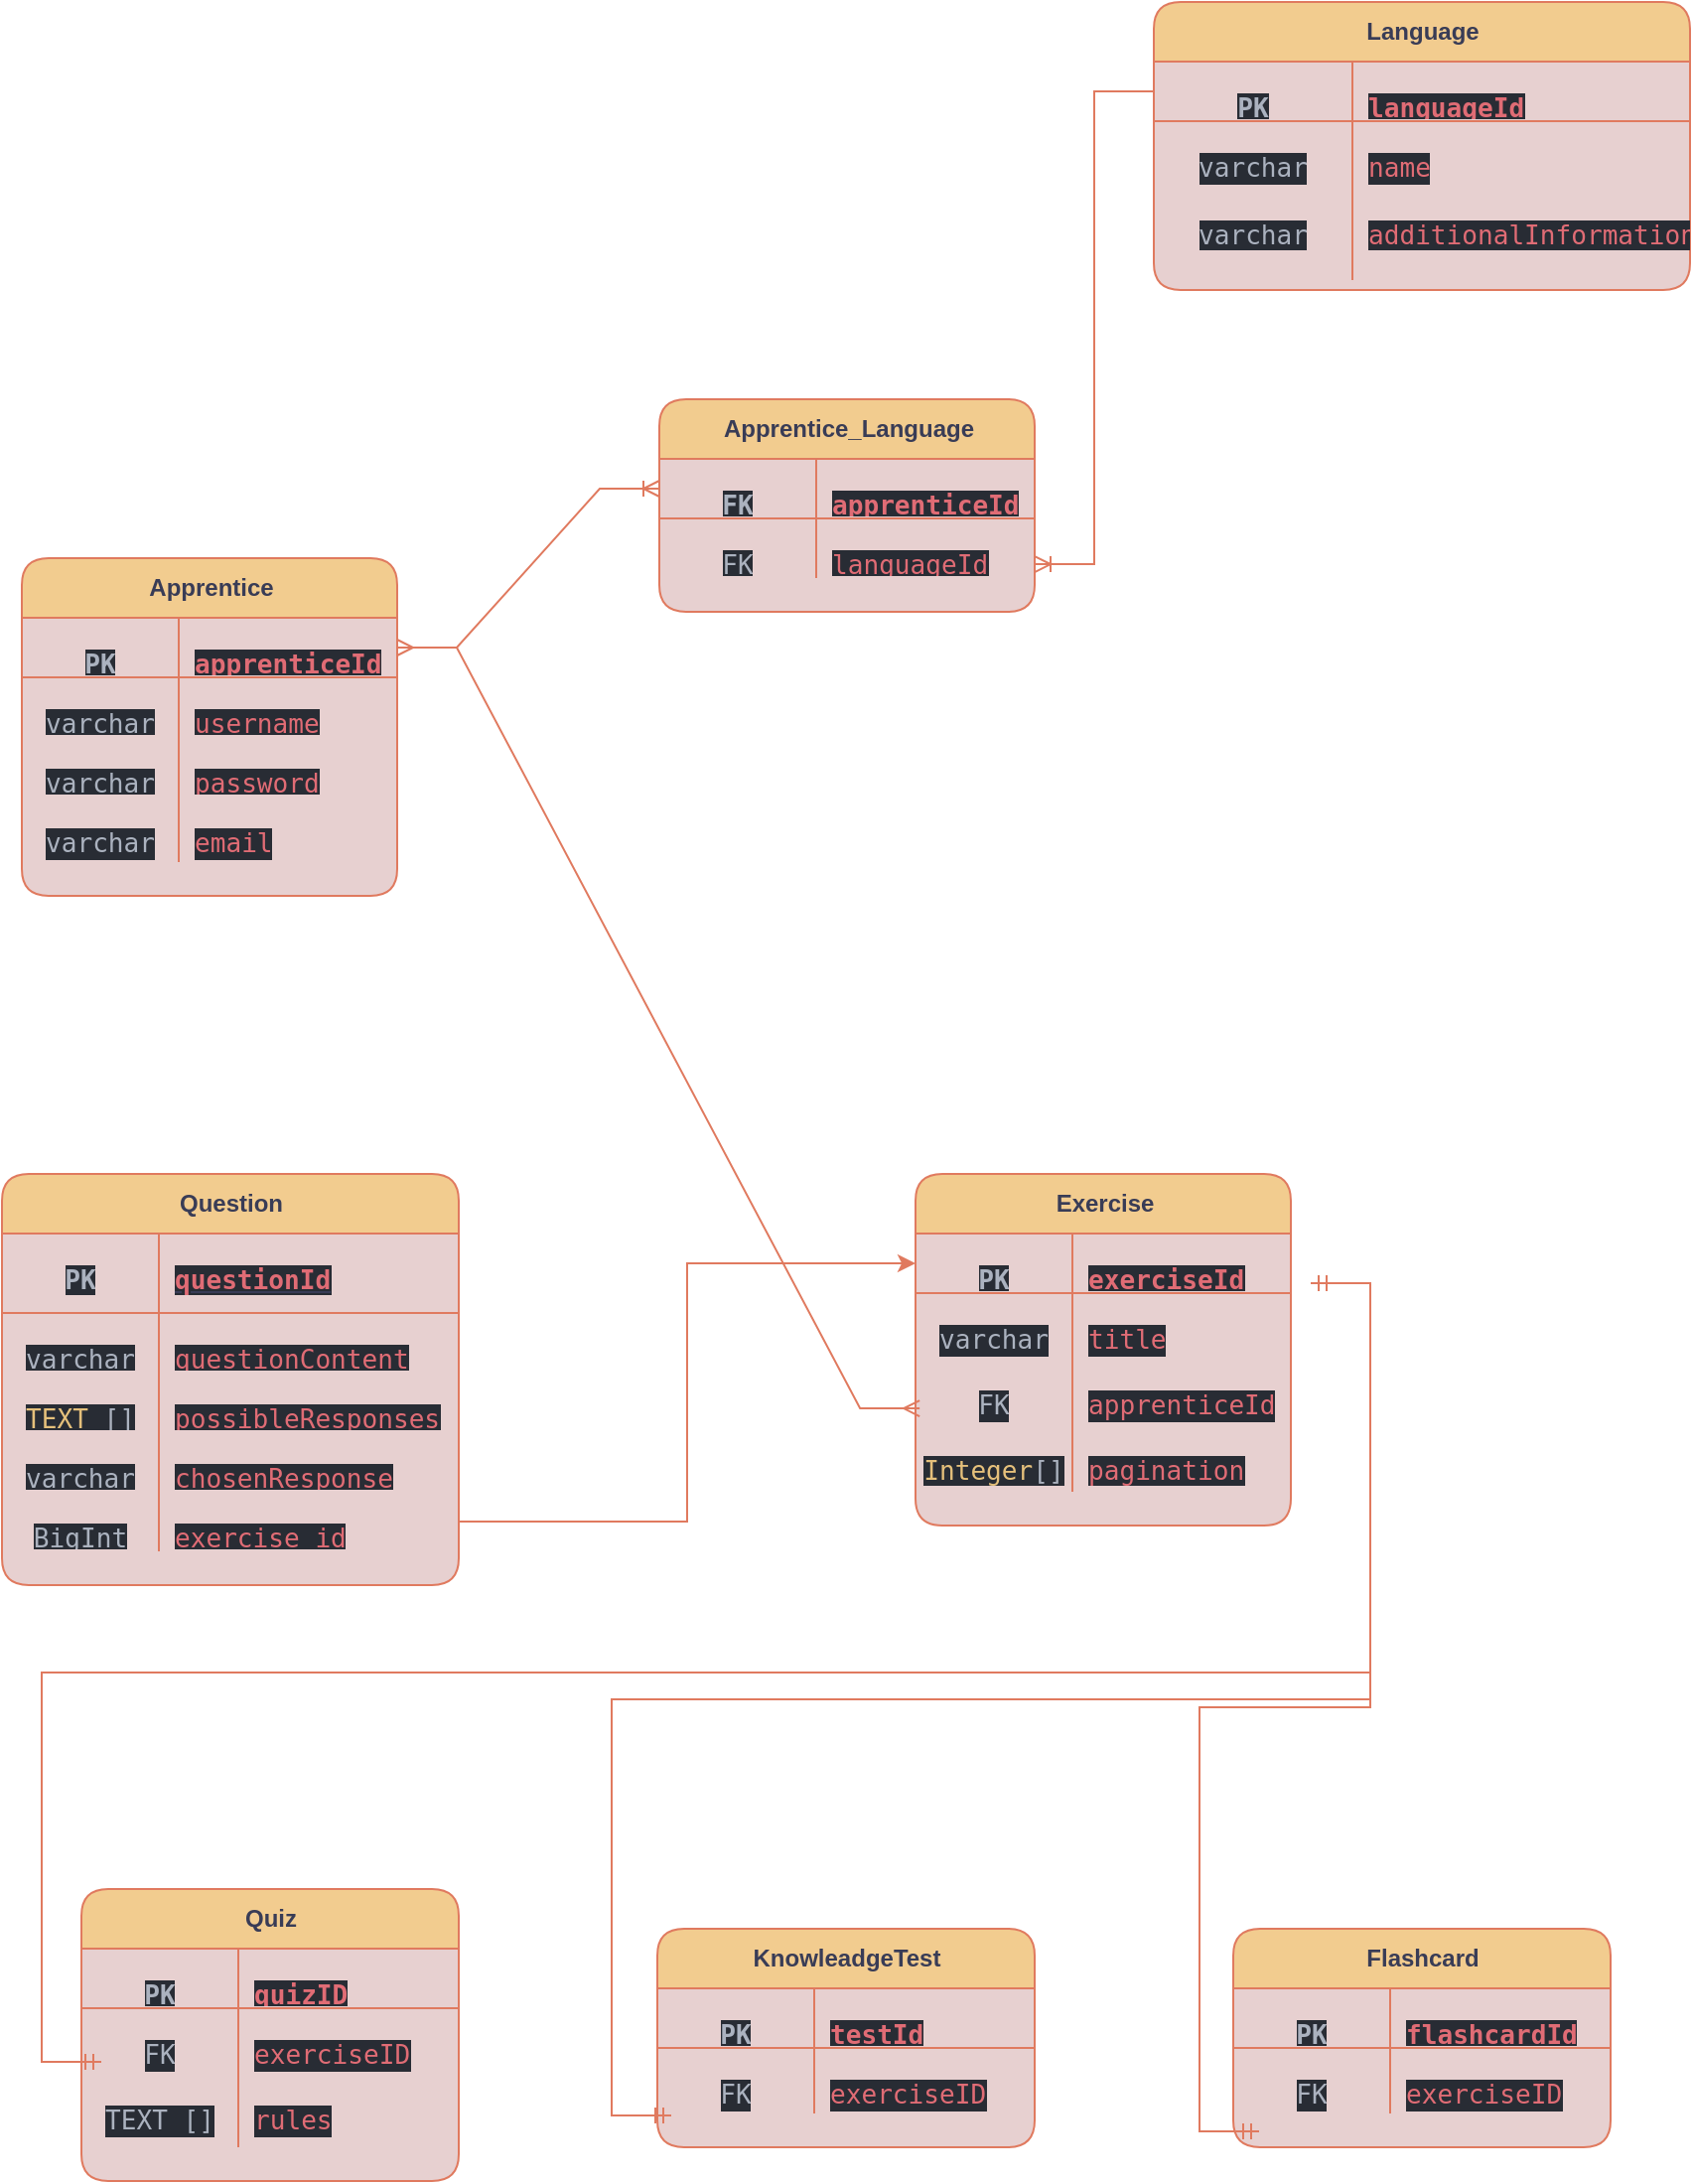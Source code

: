 <mxfile version="24.7.6">
  <diagram name="Strona-1" id="-hJb4gtZLJWdiV9A1IdE">
    <mxGraphModel dx="1434" dy="746" grid="1" gridSize="10" guides="1" tooltips="1" connect="1" arrows="1" fold="1" page="1" pageScale="1" pageWidth="980" pageHeight="1390" background="#FFFFFF" math="0" shadow="0">
      <root>
        <mxCell id="0" />
        <mxCell id="1" parent="0" />
        <mxCell id="PDOGHzKi66E8nlf_EuT3-35" value="Apprentice" style="shape=table;startSize=30;container=1;collapsible=1;childLayout=tableLayout;fixedRows=1;rowLines=0;fontStyle=1;align=center;resizeLast=1;html=1;rounded=1;labelBackgroundColor=none;fillColor=#F2CC8F;strokeColor=#E07A5F;fontColor=#393C56;swimlaneFillColor=#E7D0D0;" vertex="1" parent="1">
          <mxGeometry x="110" y="360" width="189" height="170" as="geometry" />
        </mxCell>
        <mxCell id="PDOGHzKi66E8nlf_EuT3-36" value="" style="shape=tableRow;horizontal=0;startSize=0;swimlaneHead=0;swimlaneBody=0;fillColor=none;collapsible=0;dropTarget=0;points=[[0,0.5],[1,0.5]];portConstraint=eastwest;top=0;left=0;right=0;bottom=1;rounded=1;labelBackgroundColor=none;strokeColor=#E07A5F;fontColor=#393C56;" vertex="1" parent="PDOGHzKi66E8nlf_EuT3-35">
          <mxGeometry y="30" width="189" height="30" as="geometry" />
        </mxCell>
        <mxCell id="PDOGHzKi66E8nlf_EuT3-37" value="&lt;div style=&quot;background-color:#282c34;color:#abb2bf&quot;&gt;&lt;pre style=&quot;font-family:&#39;JetBrains Mono&#39;,monospace;font-size:9.8pt;&quot;&gt;PK&lt;/pre&gt;&lt;/div&gt;" style="shape=partialRectangle;connectable=0;fillColor=none;top=0;left=0;bottom=0;right=0;fontStyle=1;overflow=hidden;whiteSpace=wrap;html=1;rounded=1;labelBackgroundColor=none;strokeColor=#E07A5F;fontColor=#393C56;" vertex="1" parent="PDOGHzKi66E8nlf_EuT3-36">
          <mxGeometry width="79" height="30" as="geometry">
            <mxRectangle width="79" height="30" as="alternateBounds" />
          </mxGeometry>
        </mxCell>
        <mxCell id="PDOGHzKi66E8nlf_EuT3-38" value="&lt;div style=&quot;background-color:#282c34;color:#abb2bf&quot;&gt;&lt;pre style=&quot;font-family:&#39;JetBrains Mono&#39;,monospace;font-size:9.8pt;&quot;&gt;&lt;span style=&quot;color:#e06c75;&quot;&gt;apprenticeId&lt;/span&gt;&lt;/pre&gt;&lt;/div&gt;" style="shape=partialRectangle;connectable=0;fillColor=none;top=0;left=0;bottom=0;right=0;align=left;spacingLeft=6;fontStyle=5;overflow=hidden;whiteSpace=wrap;html=1;rounded=1;labelBackgroundColor=none;strokeColor=#E07A5F;fontColor=#393C56;" vertex="1" parent="PDOGHzKi66E8nlf_EuT3-36">
          <mxGeometry x="79" width="110" height="30" as="geometry">
            <mxRectangle width="110" height="30" as="alternateBounds" />
          </mxGeometry>
        </mxCell>
        <mxCell id="PDOGHzKi66E8nlf_EuT3-39" value="" style="shape=tableRow;horizontal=0;startSize=0;swimlaneHead=0;swimlaneBody=0;fillColor=none;collapsible=0;dropTarget=0;points=[[0,0.5],[1,0.5]];portConstraint=eastwest;top=0;left=0;right=0;bottom=0;rounded=1;labelBackgroundColor=none;strokeColor=#E07A5F;fontColor=#393C56;" vertex="1" parent="PDOGHzKi66E8nlf_EuT3-35">
          <mxGeometry y="60" width="189" height="30" as="geometry" />
        </mxCell>
        <mxCell id="PDOGHzKi66E8nlf_EuT3-40" value="&lt;div style=&quot;background-color:#282c34;color:#abb2bf&quot;&gt;&lt;pre style=&quot;font-family:&#39;JetBrains Mono&#39;,monospace;font-size:9.8pt;&quot;&gt;varchar&lt;/pre&gt;&lt;/div&gt;" style="shape=partialRectangle;connectable=0;fillColor=none;top=0;left=0;bottom=0;right=0;editable=1;overflow=hidden;whiteSpace=wrap;html=1;rounded=1;labelBackgroundColor=none;strokeColor=#E07A5F;fontColor=#393C56;" vertex="1" parent="PDOGHzKi66E8nlf_EuT3-39">
          <mxGeometry width="79" height="30" as="geometry">
            <mxRectangle width="79" height="30" as="alternateBounds" />
          </mxGeometry>
        </mxCell>
        <mxCell id="PDOGHzKi66E8nlf_EuT3-41" value="&lt;div style=&quot;background-color:#282c34;color:#abb2bf&quot;&gt;&lt;pre style=&quot;font-family:&#39;JetBrains Mono&#39;,monospace;font-size:9.8pt;&quot;&gt;&lt;span style=&quot;color:#e06c75;&quot;&gt;username&lt;/span&gt;&lt;/pre&gt;&lt;/div&gt;" style="shape=partialRectangle;connectable=0;fillColor=none;top=0;left=0;bottom=0;right=0;align=left;spacingLeft=6;overflow=hidden;whiteSpace=wrap;html=1;rounded=1;labelBackgroundColor=none;strokeColor=#E07A5F;fontColor=#393C56;" vertex="1" parent="PDOGHzKi66E8nlf_EuT3-39">
          <mxGeometry x="79" width="110" height="30" as="geometry">
            <mxRectangle width="110" height="30" as="alternateBounds" />
          </mxGeometry>
        </mxCell>
        <mxCell id="PDOGHzKi66E8nlf_EuT3-42" value="" style="shape=tableRow;horizontal=0;startSize=0;swimlaneHead=0;swimlaneBody=0;fillColor=none;collapsible=0;dropTarget=0;points=[[0,0.5],[1,0.5]];portConstraint=eastwest;top=0;left=0;right=0;bottom=0;rounded=1;labelBackgroundColor=none;strokeColor=#E07A5F;fontColor=#393C56;" vertex="1" parent="PDOGHzKi66E8nlf_EuT3-35">
          <mxGeometry y="90" width="189" height="30" as="geometry" />
        </mxCell>
        <mxCell id="PDOGHzKi66E8nlf_EuT3-43" value="&lt;div style=&quot;background-color:#282c34;color:#abb2bf&quot;&gt;&lt;pre style=&quot;font-family:&#39;JetBrains Mono&#39;,monospace;font-size:9.8pt;&quot;&gt;varchar&lt;/pre&gt;&lt;/div&gt;" style="shape=partialRectangle;connectable=0;fillColor=none;top=0;left=0;bottom=0;right=0;editable=1;overflow=hidden;whiteSpace=wrap;html=1;rounded=1;labelBackgroundColor=none;strokeColor=#E07A5F;fontColor=#393C56;" vertex="1" parent="PDOGHzKi66E8nlf_EuT3-42">
          <mxGeometry width="79" height="30" as="geometry">
            <mxRectangle width="79" height="30" as="alternateBounds" />
          </mxGeometry>
        </mxCell>
        <mxCell id="PDOGHzKi66E8nlf_EuT3-44" value="&lt;div style=&quot;background-color:#282c34;color:#abb2bf&quot;&gt;&lt;pre style=&quot;font-family:&#39;JetBrains Mono&#39;,monospace;font-size:9.8pt;&quot;&gt;&lt;span style=&quot;color:#e06c75;&quot;&gt;password&lt;/span&gt;&lt;/pre&gt;&lt;/div&gt;" style="shape=partialRectangle;connectable=0;fillColor=none;top=0;left=0;bottom=0;right=0;align=left;spacingLeft=6;overflow=hidden;whiteSpace=wrap;html=1;rounded=1;labelBackgroundColor=none;strokeColor=#E07A5F;fontColor=#393C56;" vertex="1" parent="PDOGHzKi66E8nlf_EuT3-42">
          <mxGeometry x="79" width="110" height="30" as="geometry">
            <mxRectangle width="110" height="30" as="alternateBounds" />
          </mxGeometry>
        </mxCell>
        <mxCell id="PDOGHzKi66E8nlf_EuT3-45" value="" style="shape=tableRow;horizontal=0;startSize=0;swimlaneHead=0;swimlaneBody=0;fillColor=none;collapsible=0;dropTarget=0;points=[[0,0.5],[1,0.5]];portConstraint=eastwest;top=0;left=0;right=0;bottom=0;rounded=1;labelBackgroundColor=none;strokeColor=#E07A5F;fontColor=#393C56;" vertex="1" parent="PDOGHzKi66E8nlf_EuT3-35">
          <mxGeometry y="120" width="189" height="33" as="geometry" />
        </mxCell>
        <mxCell id="PDOGHzKi66E8nlf_EuT3-46" value="&lt;div style=&quot;background-color:#282c34;color:#abb2bf&quot;&gt;&lt;pre style=&quot;font-family:&#39;JetBrains Mono&#39;,monospace;font-size:9.8pt;&quot;&gt;varchar&lt;/pre&gt;&lt;/div&gt;" style="shape=partialRectangle;connectable=0;fillColor=none;top=0;left=0;bottom=0;right=0;editable=1;overflow=hidden;whiteSpace=wrap;html=1;rounded=1;labelBackgroundColor=none;strokeColor=#E07A5F;fontColor=#393C56;" vertex="1" parent="PDOGHzKi66E8nlf_EuT3-45">
          <mxGeometry width="79" height="33" as="geometry">
            <mxRectangle width="79" height="33" as="alternateBounds" />
          </mxGeometry>
        </mxCell>
        <mxCell id="PDOGHzKi66E8nlf_EuT3-47" value="&lt;div style=&quot;background-color:#282c34;color:#abb2bf&quot;&gt;&lt;pre style=&quot;font-family:&#39;JetBrains Mono&#39;,monospace;font-size:9.8pt;&quot;&gt;&lt;span style=&quot;color:#e06c75;&quot;&gt;email&lt;/span&gt;&lt;/pre&gt;&lt;/div&gt;" style="shape=partialRectangle;connectable=0;fillColor=none;top=0;left=0;bottom=0;right=0;align=left;spacingLeft=6;overflow=hidden;whiteSpace=wrap;html=1;rounded=1;labelBackgroundColor=none;strokeColor=#E07A5F;fontColor=#393C56;" vertex="1" parent="PDOGHzKi66E8nlf_EuT3-45">
          <mxGeometry x="79" width="110" height="33" as="geometry">
            <mxRectangle width="110" height="33" as="alternateBounds" />
          </mxGeometry>
        </mxCell>
        <mxCell id="PDOGHzKi66E8nlf_EuT3-68" value="Language" style="shape=table;startSize=30;container=1;collapsible=1;childLayout=tableLayout;fixedRows=1;rowLines=0;fontStyle=1;align=center;resizeLast=1;html=1;rounded=1;labelBackgroundColor=none;fillColor=#F2CC8F;strokeColor=#E07A5F;fontColor=#393C56;swimlaneFillColor=#E7D0D0;" vertex="1" parent="1">
          <mxGeometry x="680" y="80" width="270" height="145" as="geometry" />
        </mxCell>
        <mxCell id="PDOGHzKi66E8nlf_EuT3-69" value="" style="shape=tableRow;horizontal=0;startSize=0;swimlaneHead=0;swimlaneBody=0;fillColor=none;collapsible=0;dropTarget=0;points=[[0,0.5],[1,0.5]];portConstraint=eastwest;top=0;left=0;right=0;bottom=1;rounded=1;labelBackgroundColor=none;strokeColor=#E07A5F;fontColor=#393C56;" vertex="1" parent="PDOGHzKi66E8nlf_EuT3-68">
          <mxGeometry y="30" width="270" height="30" as="geometry" />
        </mxCell>
        <mxCell id="PDOGHzKi66E8nlf_EuT3-70" value="&lt;div style=&quot;background-color:#282c34;color:#abb2bf&quot;&gt;&lt;pre style=&quot;font-family:&#39;JetBrains Mono&#39;,monospace;font-size:9.8pt;&quot;&gt;PK&lt;/pre&gt;&lt;/div&gt;" style="shape=partialRectangle;connectable=0;fillColor=none;top=0;left=0;bottom=0;right=0;fontStyle=1;overflow=hidden;whiteSpace=wrap;html=1;rounded=1;labelBackgroundColor=none;strokeColor=#E07A5F;fontColor=#393C56;" vertex="1" parent="PDOGHzKi66E8nlf_EuT3-69">
          <mxGeometry width="100.0" height="30" as="geometry">
            <mxRectangle width="100.0" height="30" as="alternateBounds" />
          </mxGeometry>
        </mxCell>
        <mxCell id="PDOGHzKi66E8nlf_EuT3-71" value="&lt;div style=&quot;background-color:#282c34;color:#abb2bf&quot;&gt;&lt;pre style=&quot;font-family:&#39;JetBrains Mono&#39;,monospace;font-size:9.8pt;&quot;&gt;&lt;span style=&quot;color:#e06c75;&quot;&gt;languageId&lt;/span&gt;&lt;/pre&gt;&lt;/div&gt;" style="shape=partialRectangle;connectable=0;fillColor=none;top=0;left=0;bottom=0;right=0;align=left;spacingLeft=6;fontStyle=5;overflow=hidden;whiteSpace=wrap;html=1;rounded=1;labelBackgroundColor=none;strokeColor=#E07A5F;fontColor=#393C56;" vertex="1" parent="PDOGHzKi66E8nlf_EuT3-69">
          <mxGeometry x="100.0" width="170.0" height="30" as="geometry">
            <mxRectangle width="170.0" height="30" as="alternateBounds" />
          </mxGeometry>
        </mxCell>
        <mxCell id="PDOGHzKi66E8nlf_EuT3-72" value="" style="shape=tableRow;horizontal=0;startSize=0;swimlaneHead=0;swimlaneBody=0;fillColor=none;collapsible=0;dropTarget=0;points=[[0,0.5],[1,0.5]];portConstraint=eastwest;top=0;left=0;right=0;bottom=0;rounded=1;labelBackgroundColor=none;strokeColor=#E07A5F;fontColor=#393C56;" vertex="1" parent="PDOGHzKi66E8nlf_EuT3-68">
          <mxGeometry y="60" width="270" height="33" as="geometry" />
        </mxCell>
        <mxCell id="PDOGHzKi66E8nlf_EuT3-73" value="&lt;div style=&quot;background-color:#282c34;color:#abb2bf&quot;&gt;&lt;pre style=&quot;font-family:&#39;JetBrains Mono&#39;,monospace;font-size:9.8pt;&quot;&gt;varchar&lt;/pre&gt;&lt;/div&gt;" style="shape=partialRectangle;connectable=0;fillColor=none;top=0;left=0;bottom=0;right=0;editable=1;overflow=hidden;whiteSpace=wrap;html=1;rounded=1;labelBackgroundColor=none;strokeColor=#E07A5F;fontColor=#393C56;" vertex="1" parent="PDOGHzKi66E8nlf_EuT3-72">
          <mxGeometry width="100.0" height="33" as="geometry">
            <mxRectangle width="100.0" height="33" as="alternateBounds" />
          </mxGeometry>
        </mxCell>
        <mxCell id="PDOGHzKi66E8nlf_EuT3-74" value="&lt;div style=&quot;background-color:#282c34;color:#abb2bf&quot;&gt;&lt;pre style=&quot;font-family:&#39;JetBrains Mono&#39;,monospace;font-size:9.8pt;&quot;&gt;&lt;div&gt;&lt;pre style=&quot;font-family:&#39;JetBrains Mono&#39;,monospace;font-size:9.8pt;&quot;&gt;&lt;span style=&quot;color:#e06c75;&quot;&gt;name&lt;/span&gt;&lt;/pre&gt;&lt;/div&gt;&lt;/pre&gt;&lt;/div&gt;" style="shape=partialRectangle;connectable=0;fillColor=none;top=0;left=0;bottom=0;right=0;align=left;spacingLeft=6;overflow=hidden;whiteSpace=wrap;html=1;rounded=1;labelBackgroundColor=none;strokeColor=#E07A5F;fontColor=#393C56;" vertex="1" parent="PDOGHzKi66E8nlf_EuT3-72">
          <mxGeometry x="100.0" width="170.0" height="33" as="geometry">
            <mxRectangle width="170.0" height="33" as="alternateBounds" />
          </mxGeometry>
        </mxCell>
        <mxCell id="PDOGHzKi66E8nlf_EuT3-75" value="" style="shape=tableRow;horizontal=0;startSize=0;swimlaneHead=0;swimlaneBody=0;fillColor=none;collapsible=0;dropTarget=0;points=[[0,0.5],[1,0.5]];portConstraint=eastwest;top=0;left=0;right=0;bottom=0;rounded=1;labelBackgroundColor=none;strokeColor=#E07A5F;fontColor=#393C56;" vertex="1" parent="PDOGHzKi66E8nlf_EuT3-68">
          <mxGeometry y="93" width="270" height="47" as="geometry" />
        </mxCell>
        <mxCell id="PDOGHzKi66E8nlf_EuT3-76" value="&lt;div style=&quot;background-color:#282c34;color:#abb2bf&quot;&gt;&lt;pre style=&quot;font-family:&#39;JetBrains Mono&#39;,monospace;font-size:9.8pt;&quot;&gt;varchar&lt;/pre&gt;&lt;/div&gt;" style="shape=partialRectangle;connectable=0;fillColor=none;top=0;left=0;bottom=0;right=0;editable=1;overflow=hidden;whiteSpace=wrap;html=1;rounded=1;labelBackgroundColor=none;strokeColor=#E07A5F;fontColor=#393C56;" vertex="1" parent="PDOGHzKi66E8nlf_EuT3-75">
          <mxGeometry width="100.0" height="47" as="geometry">
            <mxRectangle width="100.0" height="47" as="alternateBounds" />
          </mxGeometry>
        </mxCell>
        <mxCell id="PDOGHzKi66E8nlf_EuT3-77" value="&lt;div style=&quot;background-color:#282c34;color:#abb2bf&quot;&gt;&lt;pre style=&quot;font-family:&#39;JetBrains Mono&#39;,monospace;font-size:9.8pt;&quot;&gt;&lt;div&gt;&lt;pre style=&quot;font-family:&#39;JetBrains Mono&#39;,monospace;font-size:9.8pt;&quot;&gt;&lt;span style=&quot;color:#e06c75;&quot;&gt;additionalInformation&lt;/span&gt;&lt;/pre&gt;&lt;/div&gt;&lt;/pre&gt;&lt;/div&gt;" style="shape=partialRectangle;connectable=0;fillColor=none;top=0;left=0;bottom=0;right=0;align=left;spacingLeft=6;overflow=hidden;whiteSpace=wrap;html=1;rounded=1;labelBackgroundColor=none;strokeColor=#E07A5F;fontColor=#393C56;" vertex="1" parent="PDOGHzKi66E8nlf_EuT3-75">
          <mxGeometry x="100.0" width="170.0" height="47" as="geometry">
            <mxRectangle width="170.0" height="47" as="alternateBounds" />
          </mxGeometry>
        </mxCell>
        <mxCell id="PDOGHzKi66E8nlf_EuT3-95" value="Question" style="shape=table;startSize=30;container=1;collapsible=1;childLayout=tableLayout;fixedRows=1;rowLines=0;fontStyle=1;align=center;resizeLast=1;html=1;rounded=1;labelBackgroundColor=none;fillColor=#F2CC8F;strokeColor=#E07A5F;fontColor=#393C56;fillStyle=auto;swimlaneFillColor=#E7D0D0;" vertex="1" parent="1">
          <mxGeometry x="100" y="670" width="230" height="207.0" as="geometry" />
        </mxCell>
        <mxCell id="PDOGHzKi66E8nlf_EuT3-96" value="" style="shape=tableRow;horizontal=0;startSize=0;swimlaneHead=0;swimlaneBody=0;fillColor=none;collapsible=0;dropTarget=0;points=[[0,0.5],[1,0.5]];portConstraint=eastwest;top=0;left=0;right=0;bottom=1;rounded=1;labelBackgroundColor=none;strokeColor=#E07A5F;fontColor=#393C56;" vertex="1" parent="PDOGHzKi66E8nlf_EuT3-95">
          <mxGeometry y="30" width="230" height="40" as="geometry" />
        </mxCell>
        <mxCell id="PDOGHzKi66E8nlf_EuT3-97" value="&lt;div style=&quot;background-color:#282c34;color:#abb2bf&quot;&gt;&lt;pre style=&quot;font-family:&#39;JetBrains Mono&#39;,monospace;font-size:9.8pt;&quot;&gt;PK&lt;/pre&gt;&lt;/div&gt;" style="shape=partialRectangle;connectable=0;fillColor=none;top=0;left=0;bottom=0;right=0;fontStyle=1;overflow=hidden;whiteSpace=wrap;html=1;rounded=1;labelBackgroundColor=none;strokeColor=#E07A5F;fontColor=#393C56;" vertex="1" parent="PDOGHzKi66E8nlf_EuT3-96">
          <mxGeometry width="79" height="40" as="geometry">
            <mxRectangle width="79" height="40" as="alternateBounds" />
          </mxGeometry>
        </mxCell>
        <mxCell id="PDOGHzKi66E8nlf_EuT3-98" value="&lt;div style=&quot;background-color:#282c34;color:#abb2bf&quot;&gt;&lt;pre style=&quot;font-family:&#39;JetBrains Mono&#39;,monospace;font-size:9.8pt;&quot;&gt;&lt;span style=&quot;color:#e06c75;&quot;&gt;questionId&lt;/span&gt;&lt;/pre&gt;&lt;/div&gt;" style="shape=partialRectangle;connectable=0;fillColor=none;top=0;left=0;bottom=0;right=0;align=left;spacingLeft=6;fontStyle=5;overflow=hidden;whiteSpace=wrap;html=1;rounded=1;labelBackgroundColor=none;strokeColor=#E07A5F;fontColor=#393C56;" vertex="1" parent="PDOGHzKi66E8nlf_EuT3-96">
          <mxGeometry x="79" width="151" height="40" as="geometry">
            <mxRectangle width="151" height="40" as="alternateBounds" />
          </mxGeometry>
        </mxCell>
        <mxCell id="PDOGHzKi66E8nlf_EuT3-99" value="" style="shape=tableRow;horizontal=0;startSize=0;swimlaneHead=0;swimlaneBody=0;fillColor=none;collapsible=0;dropTarget=0;points=[[0,0.5],[1,0.5]];portConstraint=eastwest;top=0;left=0;right=0;bottom=0;rounded=1;labelBackgroundColor=none;strokeColor=#E07A5F;fontColor=#393C56;" vertex="1" parent="PDOGHzKi66E8nlf_EuT3-95">
          <mxGeometry y="70" width="230" height="30" as="geometry" />
        </mxCell>
        <mxCell id="PDOGHzKi66E8nlf_EuT3-100" value="&lt;div style=&quot;background-color:#282c34;color:#abb2bf&quot;&gt;&lt;pre style=&quot;font-family:&#39;JetBrains Mono&#39;,monospace;font-size:9.8pt;&quot;&gt;varchar&lt;/pre&gt;&lt;/div&gt;" style="shape=partialRectangle;connectable=0;fillColor=none;top=0;left=0;bottom=0;right=0;editable=1;overflow=hidden;whiteSpace=wrap;html=1;rounded=1;labelBackgroundColor=none;strokeColor=#E07A5F;fontColor=#393C56;" vertex="1" parent="PDOGHzKi66E8nlf_EuT3-99">
          <mxGeometry width="79" height="30" as="geometry">
            <mxRectangle width="79" height="30" as="alternateBounds" />
          </mxGeometry>
        </mxCell>
        <mxCell id="PDOGHzKi66E8nlf_EuT3-101" value="&lt;div style=&quot;background-color:#282c34;color:#abb2bf&quot;&gt;&lt;pre style=&quot;font-family:&#39;JetBrains Mono&#39;,monospace;font-size:9.8pt;&quot;&gt;&lt;div&gt;&lt;pre style=&quot;font-family:&#39;JetBrains Mono&#39;,monospace;font-size:9.8pt;&quot;&gt;&lt;span style=&quot;color:#e06c75;&quot;&gt;questionContent&lt;/span&gt;&lt;/pre&gt;&lt;/div&gt;&lt;/pre&gt;&lt;/div&gt;" style="shape=partialRectangle;connectable=0;fillColor=none;top=0;left=0;bottom=0;right=0;align=left;spacingLeft=6;overflow=hidden;whiteSpace=wrap;html=1;rounded=1;labelBackgroundColor=none;strokeColor=#E07A5F;fontColor=#393C56;" vertex="1" parent="PDOGHzKi66E8nlf_EuT3-99">
          <mxGeometry x="79" width="151" height="30" as="geometry">
            <mxRectangle width="151" height="30" as="alternateBounds" />
          </mxGeometry>
        </mxCell>
        <mxCell id="PDOGHzKi66E8nlf_EuT3-102" value="" style="shape=tableRow;horizontal=0;startSize=0;swimlaneHead=0;swimlaneBody=0;fillColor=none;collapsible=0;dropTarget=0;points=[[0,0.5],[1,0.5]];portConstraint=eastwest;top=0;left=0;right=0;bottom=0;rounded=1;labelBackgroundColor=none;strokeColor=#E07A5F;fontColor=#393C56;" vertex="1" parent="PDOGHzKi66E8nlf_EuT3-95">
          <mxGeometry y="100" width="230" height="30" as="geometry" />
        </mxCell>
        <mxCell id="PDOGHzKi66E8nlf_EuT3-103" value="&lt;div style=&quot;background-color:#282c34;color:#abb2bf&quot;&gt;&lt;pre style=&quot;font-family:&#39;JetBrains Mono&#39;,monospace;font-size:9.8pt;&quot;&gt;&lt;span style=&quot;color:#e5c07b;&quot;&gt;TEXT &lt;/span&gt;[]&lt;/pre&gt;&lt;/div&gt;" style="shape=partialRectangle;connectable=0;fillColor=none;top=0;left=0;bottom=0;right=0;editable=1;overflow=hidden;whiteSpace=wrap;html=1;rounded=1;labelBackgroundColor=none;strokeColor=#E07A5F;fontColor=#393C56;" vertex="1" parent="PDOGHzKi66E8nlf_EuT3-102">
          <mxGeometry width="79" height="30" as="geometry">
            <mxRectangle width="79" height="30" as="alternateBounds" />
          </mxGeometry>
        </mxCell>
        <mxCell id="PDOGHzKi66E8nlf_EuT3-104" value="&lt;div style=&quot;background-color:#282c34;color:#abb2bf&quot;&gt;&lt;pre style=&quot;font-family:&#39;JetBrains Mono&#39;,monospace;font-size:9.8pt;&quot;&gt;&lt;pre style=&quot;font-family:&#39;JetBrains Mono&#39;,monospace;font-size:9.8pt;&quot;&gt;&lt;pre style=&quot;font-family:&#39;JetBrains Mono&#39;,monospace;font-size:9.8pt;&quot;&gt;&lt;div&gt;&lt;pre style=&quot;font-family:&#39;JetBrains Mono&#39;,monospace;font-size:9.8pt;&quot;&gt;&lt;span style=&quot;color:#e06c75;&quot;&gt;possibleResponses&lt;/span&gt;&lt;/pre&gt;&lt;/div&gt;&lt;/pre&gt;&lt;/pre&gt;&lt;/pre&gt;&lt;/div&gt;" style="shape=partialRectangle;connectable=0;fillColor=none;top=0;left=0;bottom=0;right=0;align=left;spacingLeft=6;overflow=hidden;whiteSpace=wrap;html=1;rounded=1;labelBackgroundColor=none;strokeColor=#E07A5F;fontColor=#393C56;" vertex="1" parent="PDOGHzKi66E8nlf_EuT3-102">
          <mxGeometry x="79" width="151" height="30" as="geometry">
            <mxRectangle width="151" height="30" as="alternateBounds" />
          </mxGeometry>
        </mxCell>
        <mxCell id="PDOGHzKi66E8nlf_EuT3-105" value="" style="shape=tableRow;horizontal=0;startSize=0;swimlaneHead=0;swimlaneBody=0;fillColor=none;collapsible=0;dropTarget=0;points=[[0,0.5],[1,0.5]];portConstraint=eastwest;top=0;left=0;right=0;bottom=0;rounded=1;labelBackgroundColor=none;strokeColor=#E07A5F;fontColor=#393C56;" vertex="1" parent="PDOGHzKi66E8nlf_EuT3-95">
          <mxGeometry y="130" width="230" height="30" as="geometry" />
        </mxCell>
        <mxCell id="PDOGHzKi66E8nlf_EuT3-106" value="&lt;div style=&quot;background-color:#282c34;color:#abb2bf&quot;&gt;&lt;pre style=&quot;font-family:&#39;JetBrains Mono&#39;,monospace;font-size:9.8pt;&quot;&gt;varchar&lt;/pre&gt;&lt;/div&gt;" style="shape=partialRectangle;connectable=0;fillColor=none;top=0;left=0;bottom=0;right=0;editable=1;overflow=hidden;whiteSpace=wrap;html=1;rounded=1;labelBackgroundColor=none;strokeColor=#E07A5F;fontColor=#393C56;" vertex="1" parent="PDOGHzKi66E8nlf_EuT3-105">
          <mxGeometry width="79" height="30" as="geometry">
            <mxRectangle width="79" height="30" as="alternateBounds" />
          </mxGeometry>
        </mxCell>
        <mxCell id="PDOGHzKi66E8nlf_EuT3-107" value="&lt;div style=&quot;background-color:#282c34;color:#abb2bf&quot;&gt;&lt;pre style=&quot;font-family:&#39;JetBrains Mono&#39;,monospace;font-size:9.8pt;&quot;&gt;&lt;div&gt;&lt;pre style=&quot;font-family:&#39;JetBrains Mono&#39;,monospace;font-size:9.8pt;&quot;&gt;&lt;span style=&quot;color:#e06c75;&quot;&gt;chosenResponse&lt;/span&gt;&lt;/pre&gt;&lt;/div&gt;&lt;/pre&gt;&lt;/div&gt;" style="shape=partialRectangle;connectable=0;fillColor=none;top=0;left=0;bottom=0;right=0;align=left;spacingLeft=6;overflow=hidden;whiteSpace=wrap;html=1;rounded=1;labelBackgroundColor=none;strokeColor=#E07A5F;fontColor=#393C56;" vertex="1" parent="PDOGHzKi66E8nlf_EuT3-105">
          <mxGeometry x="79" width="151" height="30" as="geometry">
            <mxRectangle width="151" height="30" as="alternateBounds" />
          </mxGeometry>
        </mxCell>
        <mxCell id="PDOGHzKi66E8nlf_EuT3-147" style="shape=tableRow;horizontal=0;startSize=0;swimlaneHead=0;swimlaneBody=0;fillColor=none;collapsible=0;dropTarget=0;points=[[0,0.5],[1,0.5]];portConstraint=eastwest;top=0;left=0;right=0;bottom=0;rounded=1;labelBackgroundColor=none;strokeColor=#E07A5F;fontColor=#393C56;" vertex="1" parent="PDOGHzKi66E8nlf_EuT3-95">
          <mxGeometry y="160" width="230" height="30" as="geometry" />
        </mxCell>
        <mxCell id="PDOGHzKi66E8nlf_EuT3-148" value="&lt;div style=&quot;background-color:#282c34;color:#abb2bf&quot;&gt;&lt;pre style=&quot;font-family:&#39;JetBrains Mono&#39;,monospace;font-size:9.8pt;&quot;&gt;BigInt&lt;/pre&gt;&lt;/div&gt;" style="shape=partialRectangle;connectable=0;fillColor=none;top=0;left=0;bottom=0;right=0;editable=1;overflow=hidden;whiteSpace=wrap;html=1;rounded=1;labelBackgroundColor=none;strokeColor=#E07A5F;fontColor=#393C56;" vertex="1" parent="PDOGHzKi66E8nlf_EuT3-147">
          <mxGeometry width="79" height="30" as="geometry">
            <mxRectangle width="79" height="30" as="alternateBounds" />
          </mxGeometry>
        </mxCell>
        <mxCell id="PDOGHzKi66E8nlf_EuT3-149" value="&lt;div style=&quot;background-color:#282c34;color:#abb2bf&quot;&gt;&lt;pre style=&quot;font-family:&#39;JetBrains Mono&#39;,monospace;font-size:9.8pt;&quot;&gt;&lt;span style=&quot;color:#e06c75;&quot;&gt;exercise_id&lt;/span&gt;&lt;/pre&gt;&lt;/div&gt;" style="shape=partialRectangle;connectable=0;fillColor=none;top=0;left=0;bottom=0;right=0;align=left;spacingLeft=6;overflow=hidden;whiteSpace=wrap;html=1;rounded=1;labelBackgroundColor=none;strokeColor=#E07A5F;fontColor=#393C56;" vertex="1" parent="PDOGHzKi66E8nlf_EuT3-147">
          <mxGeometry x="79" width="151" height="30" as="geometry">
            <mxRectangle width="151" height="30" as="alternateBounds" />
          </mxGeometry>
        </mxCell>
        <mxCell id="PDOGHzKi66E8nlf_EuT3-128" value="Exercise" style="shape=table;startSize=30;container=1;collapsible=1;childLayout=tableLayout;fixedRows=1;rowLines=0;fontStyle=1;align=center;resizeLast=1;html=1;rounded=1;labelBackgroundColor=none;fillColor=#F2CC8F;strokeColor=#E07A5F;fontColor=#393C56;swimlaneFillColor=#E7D0D0;" vertex="1" parent="1">
          <mxGeometry x="560" y="670" width="189" height="177" as="geometry" />
        </mxCell>
        <mxCell id="PDOGHzKi66E8nlf_EuT3-129" value="" style="shape=tableRow;horizontal=0;startSize=0;swimlaneHead=0;swimlaneBody=0;fillColor=none;collapsible=0;dropTarget=0;points=[[0,0.5],[1,0.5]];portConstraint=eastwest;top=0;left=0;right=0;bottom=1;rounded=1;labelBackgroundColor=none;strokeColor=#E07A5F;fontColor=#393C56;" vertex="1" parent="PDOGHzKi66E8nlf_EuT3-128">
          <mxGeometry y="30" width="189" height="30" as="geometry" />
        </mxCell>
        <mxCell id="PDOGHzKi66E8nlf_EuT3-130" value="&lt;div style=&quot;background-color:#282c34;color:#abb2bf&quot;&gt;&lt;pre style=&quot;font-family:&#39;JetBrains Mono&#39;,monospace;font-size:9.8pt;&quot;&gt;PK&lt;/pre&gt;&lt;/div&gt;" style="shape=partialRectangle;connectable=0;fillColor=none;top=0;left=0;bottom=0;right=0;fontStyle=1;overflow=hidden;whiteSpace=wrap;html=1;rounded=1;labelBackgroundColor=none;strokeColor=#E07A5F;fontColor=#393C56;" vertex="1" parent="PDOGHzKi66E8nlf_EuT3-129">
          <mxGeometry width="79" height="30" as="geometry">
            <mxRectangle width="79" height="30" as="alternateBounds" />
          </mxGeometry>
        </mxCell>
        <mxCell id="PDOGHzKi66E8nlf_EuT3-131" value="&lt;div style=&quot;background-color:#282c34;color:#abb2bf&quot;&gt;&lt;pre style=&quot;font-family:&#39;JetBrains Mono&#39;,monospace;font-size:9.8pt;&quot;&gt;&lt;span style=&quot;color:#e06c75;&quot;&gt;exerciseId&lt;/span&gt;&lt;/pre&gt;&lt;/div&gt;" style="shape=partialRectangle;connectable=0;fillColor=none;top=0;left=0;bottom=0;right=0;align=left;spacingLeft=6;fontStyle=5;overflow=hidden;whiteSpace=wrap;html=1;rounded=1;labelBackgroundColor=none;strokeColor=#E07A5F;fontColor=#393C56;" vertex="1" parent="PDOGHzKi66E8nlf_EuT3-129">
          <mxGeometry x="79" width="110" height="30" as="geometry">
            <mxRectangle width="110" height="30" as="alternateBounds" />
          </mxGeometry>
        </mxCell>
        <mxCell id="PDOGHzKi66E8nlf_EuT3-132" value="" style="shape=tableRow;horizontal=0;startSize=0;swimlaneHead=0;swimlaneBody=0;fillColor=none;collapsible=0;dropTarget=0;points=[[0,0.5],[1,0.5]];portConstraint=eastwest;top=0;left=0;right=0;bottom=0;rounded=1;labelBackgroundColor=none;strokeColor=#E07A5F;fontColor=#393C56;" vertex="1" parent="PDOGHzKi66E8nlf_EuT3-128">
          <mxGeometry y="60" width="189" height="33" as="geometry" />
        </mxCell>
        <mxCell id="PDOGHzKi66E8nlf_EuT3-133" value="&lt;div style=&quot;background-color:#282c34;color:#abb2bf&quot;&gt;&lt;pre style=&quot;font-family:&#39;JetBrains Mono&#39;,monospace;font-size:9.8pt;&quot;&gt;varchar&lt;/pre&gt;&lt;/div&gt;" style="shape=partialRectangle;connectable=0;fillColor=none;top=0;left=0;bottom=0;right=0;editable=1;overflow=hidden;whiteSpace=wrap;html=1;rounded=1;labelBackgroundColor=none;strokeColor=#E07A5F;fontColor=#393C56;" vertex="1" parent="PDOGHzKi66E8nlf_EuT3-132">
          <mxGeometry width="79" height="33" as="geometry">
            <mxRectangle width="79" height="33" as="alternateBounds" />
          </mxGeometry>
        </mxCell>
        <mxCell id="PDOGHzKi66E8nlf_EuT3-134" value="&lt;div style=&quot;background-color:#282c34;color:#abb2bf&quot;&gt;&lt;pre style=&quot;font-family:&#39;JetBrains Mono&#39;,monospace;font-size:9.8pt;&quot;&gt;&lt;span style=&quot;color:#e06c75;&quot;&gt;title&lt;/span&gt;&lt;/pre&gt;&lt;/div&gt;" style="shape=partialRectangle;connectable=0;fillColor=none;top=0;left=0;bottom=0;right=0;align=left;spacingLeft=6;overflow=hidden;whiteSpace=wrap;html=1;rounded=1;labelBackgroundColor=none;strokeColor=#E07A5F;fontColor=#393C56;" vertex="1" parent="PDOGHzKi66E8nlf_EuT3-132">
          <mxGeometry x="79" width="110" height="33" as="geometry">
            <mxRectangle width="110" height="33" as="alternateBounds" />
          </mxGeometry>
        </mxCell>
        <mxCell id="PDOGHzKi66E8nlf_EuT3-141" style="shape=tableRow;horizontal=0;startSize=0;swimlaneHead=0;swimlaneBody=0;fillColor=none;collapsible=0;dropTarget=0;points=[[0,0.5],[1,0.5]];portConstraint=eastwest;top=0;left=0;right=0;bottom=0;rounded=1;labelBackgroundColor=none;strokeColor=#E07A5F;fontColor=#393C56;" vertex="1" parent="PDOGHzKi66E8nlf_EuT3-128">
          <mxGeometry y="93" width="189" height="33" as="geometry" />
        </mxCell>
        <mxCell id="PDOGHzKi66E8nlf_EuT3-142" value="&lt;div style=&quot;background-color:#282c34;color:#abb2bf&quot;&gt;&lt;pre style=&quot;font-family:&#39;JetBrains Mono&#39;,monospace;font-size:9.8pt;&quot;&gt;FK&lt;/pre&gt;&lt;/div&gt;" style="shape=partialRectangle;connectable=0;fillColor=none;top=0;left=0;bottom=0;right=0;editable=1;overflow=hidden;whiteSpace=wrap;html=1;rounded=1;labelBackgroundColor=none;strokeColor=#E07A5F;fontColor=#393C56;" vertex="1" parent="PDOGHzKi66E8nlf_EuT3-141">
          <mxGeometry width="79" height="33" as="geometry">
            <mxRectangle width="79" height="33" as="alternateBounds" />
          </mxGeometry>
        </mxCell>
        <mxCell id="PDOGHzKi66E8nlf_EuT3-143" value="&lt;div style=&quot;background-color:#282c34;color:#abb2bf&quot;&gt;&lt;pre style=&quot;font-family:&#39;JetBrains Mono&#39;,monospace;font-size:9.8pt;&quot;&gt;&lt;span style=&quot;color:#e06c75;&quot;&gt;apprenticeId&lt;/span&gt;&lt;/pre&gt;&lt;/div&gt;" style="shape=partialRectangle;connectable=0;fillColor=none;top=0;left=0;bottom=0;right=0;align=left;spacingLeft=6;overflow=hidden;whiteSpace=wrap;html=1;rounded=1;labelBackgroundColor=none;strokeColor=#E07A5F;fontColor=#393C56;" vertex="1" parent="PDOGHzKi66E8nlf_EuT3-141">
          <mxGeometry x="79" width="110" height="33" as="geometry">
            <mxRectangle width="110" height="33" as="alternateBounds" />
          </mxGeometry>
        </mxCell>
        <mxCell id="PDOGHzKi66E8nlf_EuT3-144" style="shape=tableRow;horizontal=0;startSize=0;swimlaneHead=0;swimlaneBody=0;fillColor=none;collapsible=0;dropTarget=0;points=[[0,0.5],[1,0.5]];portConstraint=eastwest;top=0;left=0;right=0;bottom=0;rounded=1;labelBackgroundColor=none;strokeColor=#E07A5F;fontColor=#393C56;" vertex="1" parent="PDOGHzKi66E8nlf_EuT3-128">
          <mxGeometry y="126" width="189" height="34" as="geometry" />
        </mxCell>
        <mxCell id="PDOGHzKi66E8nlf_EuT3-145" value="&lt;div style=&quot;background-color:#282c34;color:#abb2bf&quot;&gt;&lt;pre style=&quot;font-family:&#39;JetBrains Mono&#39;,monospace;font-size:9.8pt;&quot;&gt;&lt;span style=&quot;color:#e5c07b;&quot;&gt;Integer&lt;/span&gt;[]&lt;/pre&gt;&lt;/div&gt;" style="shape=partialRectangle;connectable=0;fillColor=none;top=0;left=0;bottom=0;right=0;editable=1;overflow=hidden;whiteSpace=wrap;html=1;rounded=1;labelBackgroundColor=none;strokeColor=#E07A5F;fontColor=#393C56;" vertex="1" parent="PDOGHzKi66E8nlf_EuT3-144">
          <mxGeometry width="79" height="34" as="geometry">
            <mxRectangle width="79" height="34" as="alternateBounds" />
          </mxGeometry>
        </mxCell>
        <mxCell id="PDOGHzKi66E8nlf_EuT3-146" value="&lt;div style=&quot;background-color:#282c34;color:#abb2bf&quot;&gt;&lt;pre style=&quot;font-family:&#39;JetBrains Mono&#39;,monospace;font-size:9.8pt;&quot;&gt;&lt;span style=&quot;color:#e06c75;&quot;&gt;pagination&lt;/span&gt;&lt;/pre&gt;&lt;/div&gt;" style="shape=partialRectangle;connectable=0;fillColor=none;top=0;left=0;bottom=0;right=0;align=left;spacingLeft=6;overflow=hidden;whiteSpace=wrap;html=1;rounded=1;labelBackgroundColor=none;strokeColor=#E07A5F;fontColor=#393C56;" vertex="1" parent="PDOGHzKi66E8nlf_EuT3-144">
          <mxGeometry x="79" width="110" height="34" as="geometry">
            <mxRectangle width="110" height="34" as="alternateBounds" />
          </mxGeometry>
        </mxCell>
        <mxCell id="PDOGHzKi66E8nlf_EuT3-150" style="edgeStyle=orthogonalEdgeStyle;rounded=0;orthogonalLoop=1;jettySize=auto;html=1;entryX=0;entryY=0.5;entryDx=0;entryDy=0;strokeColor=#E07A5F;fontColor=default;labelBackgroundColor=none;" edge="1" parent="1" source="PDOGHzKi66E8nlf_EuT3-147" target="PDOGHzKi66E8nlf_EuT3-129">
          <mxGeometry relative="1" as="geometry" />
        </mxCell>
        <mxCell id="PDOGHzKi66E8nlf_EuT3-151" value="Quiz" style="shape=table;startSize=30;container=1;collapsible=1;childLayout=tableLayout;fixedRows=1;rowLines=0;fontStyle=1;align=center;resizeLast=1;html=1;rounded=1;labelBackgroundColor=none;fillColor=#F2CC8F;strokeColor=#E07A5F;fontColor=#393C56;swimlaneFillColor=#E7D0D0;" vertex="1" parent="1">
          <mxGeometry x="140" y="1030" width="190" height="147" as="geometry" />
        </mxCell>
        <mxCell id="PDOGHzKi66E8nlf_EuT3-152" value="" style="shape=tableRow;horizontal=0;startSize=0;swimlaneHead=0;swimlaneBody=0;fillColor=none;collapsible=0;dropTarget=0;points=[[0,0.5],[1,0.5]];portConstraint=eastwest;top=0;left=0;right=0;bottom=1;rounded=1;labelBackgroundColor=none;strokeColor=#E07A5F;fontColor=#393C56;" vertex="1" parent="PDOGHzKi66E8nlf_EuT3-151">
          <mxGeometry y="30" width="190" height="30" as="geometry" />
        </mxCell>
        <mxCell id="PDOGHzKi66E8nlf_EuT3-153" value="&lt;div style=&quot;background-color:#282c34;color:#abb2bf&quot;&gt;&lt;pre style=&quot;font-family:&#39;JetBrains Mono&#39;,monospace;font-size:9.8pt;&quot;&gt;PK&lt;/pre&gt;&lt;/div&gt;" style="shape=partialRectangle;connectable=0;fillColor=none;top=0;left=0;bottom=0;right=0;fontStyle=1;overflow=hidden;whiteSpace=wrap;html=1;rounded=1;labelBackgroundColor=none;strokeColor=#E07A5F;fontColor=#393C56;" vertex="1" parent="PDOGHzKi66E8nlf_EuT3-152">
          <mxGeometry width="79" height="30" as="geometry">
            <mxRectangle width="79" height="30" as="alternateBounds" />
          </mxGeometry>
        </mxCell>
        <mxCell id="PDOGHzKi66E8nlf_EuT3-154" value="&lt;div style=&quot;background-color:#282c34;color:#abb2bf&quot;&gt;&lt;pre style=&quot;font-family:&#39;JetBrains Mono&#39;,monospace;font-size:9.8pt;&quot;&gt;&lt;span style=&quot;color:#e06c75;&quot;&gt;quizID&lt;/span&gt;&lt;/pre&gt;&lt;/div&gt;" style="shape=partialRectangle;connectable=0;fillColor=none;top=0;left=0;bottom=0;right=0;align=left;spacingLeft=6;fontStyle=5;overflow=hidden;whiteSpace=wrap;html=1;rounded=1;labelBackgroundColor=none;strokeColor=#E07A5F;fontColor=#393C56;" vertex="1" parent="PDOGHzKi66E8nlf_EuT3-152">
          <mxGeometry x="79" width="111" height="30" as="geometry">
            <mxRectangle width="111" height="30" as="alternateBounds" />
          </mxGeometry>
        </mxCell>
        <mxCell id="PDOGHzKi66E8nlf_EuT3-155" value="" style="shape=tableRow;horizontal=0;startSize=0;swimlaneHead=0;swimlaneBody=0;fillColor=none;collapsible=0;dropTarget=0;points=[[0,0.5],[1,0.5]];portConstraint=eastwest;top=0;left=0;right=0;bottom=0;rounded=1;labelBackgroundColor=none;strokeColor=#E07A5F;fontColor=#393C56;" vertex="1" parent="PDOGHzKi66E8nlf_EuT3-151">
          <mxGeometry y="60" width="190" height="33" as="geometry" />
        </mxCell>
        <mxCell id="PDOGHzKi66E8nlf_EuT3-156" value="&lt;div style=&quot;background-color:#282c34;color:#abb2bf&quot;&gt;&lt;pre style=&quot;font-family:&#39;JetBrains Mono&#39;,monospace;font-size:9.8pt;&quot;&gt;FK&lt;/pre&gt;&lt;/div&gt;" style="shape=partialRectangle;connectable=0;fillColor=none;top=0;left=0;bottom=0;right=0;editable=1;overflow=hidden;whiteSpace=wrap;html=1;rounded=1;labelBackgroundColor=none;strokeColor=#E07A5F;fontColor=#393C56;" vertex="1" parent="PDOGHzKi66E8nlf_EuT3-155">
          <mxGeometry width="79" height="33" as="geometry">
            <mxRectangle width="79" height="33" as="alternateBounds" />
          </mxGeometry>
        </mxCell>
        <mxCell id="PDOGHzKi66E8nlf_EuT3-157" value="&lt;div style=&quot;background-color:#282c34;color:#abb2bf&quot;&gt;&lt;pre style=&quot;font-family:&#39;JetBrains Mono&#39;,monospace;font-size:9.8pt;&quot;&gt;&lt;span style=&quot;color:#e06c75;&quot;&gt;exerciseID&lt;/span&gt;&lt;/pre&gt;&lt;/div&gt;" style="shape=partialRectangle;connectable=0;fillColor=none;top=0;left=0;bottom=0;right=0;align=left;spacingLeft=6;overflow=hidden;whiteSpace=wrap;html=1;rounded=1;labelBackgroundColor=none;strokeColor=#E07A5F;fontColor=#393C56;" vertex="1" parent="PDOGHzKi66E8nlf_EuT3-155">
          <mxGeometry x="79" width="111" height="33" as="geometry">
            <mxRectangle width="111" height="33" as="alternateBounds" />
          </mxGeometry>
        </mxCell>
        <mxCell id="PDOGHzKi66E8nlf_EuT3-158" style="shape=tableRow;horizontal=0;startSize=0;swimlaneHead=0;swimlaneBody=0;fillColor=none;collapsible=0;dropTarget=0;points=[[0,0.5],[1,0.5]];portConstraint=eastwest;top=0;left=0;right=0;bottom=0;rounded=1;labelBackgroundColor=none;strokeColor=#E07A5F;fontColor=#393C56;" vertex="1" parent="PDOGHzKi66E8nlf_EuT3-151">
          <mxGeometry y="93" width="190" height="37" as="geometry" />
        </mxCell>
        <mxCell id="PDOGHzKi66E8nlf_EuT3-159" value="&lt;div style=&quot;background-color:#282c34;color:#abb2bf&quot;&gt;&lt;pre style=&quot;font-family:&#39;JetBrains Mono&#39;,monospace;font-size:9.8pt;&quot;&gt;TEXT []&lt;/pre&gt;&lt;/div&gt;" style="shape=partialRectangle;connectable=0;fillColor=none;top=0;left=0;bottom=0;right=0;editable=1;overflow=hidden;whiteSpace=wrap;html=1;rounded=1;labelBackgroundColor=none;strokeColor=#E07A5F;fontColor=#393C56;" vertex="1" parent="PDOGHzKi66E8nlf_EuT3-158">
          <mxGeometry width="79" height="37" as="geometry">
            <mxRectangle width="79" height="37" as="alternateBounds" />
          </mxGeometry>
        </mxCell>
        <mxCell id="PDOGHzKi66E8nlf_EuT3-160" value="&lt;div style=&quot;background-color:#282c34;color:#abb2bf&quot;&gt;&lt;pre style=&quot;font-family:&#39;JetBrains Mono&#39;,monospace;font-size:9.8pt;&quot;&gt;&lt;span style=&quot;color:#e06c75;&quot;&gt;rules&lt;/span&gt;&lt;/pre&gt;&lt;/div&gt;" style="shape=partialRectangle;connectable=0;fillColor=none;top=0;left=0;bottom=0;right=0;align=left;spacingLeft=6;overflow=hidden;whiteSpace=wrap;html=1;rounded=1;labelBackgroundColor=none;strokeColor=#E07A5F;fontColor=#393C56;" vertex="1" parent="PDOGHzKi66E8nlf_EuT3-158">
          <mxGeometry x="79" width="111" height="37" as="geometry">
            <mxRectangle width="111" height="37" as="alternateBounds" />
          </mxGeometry>
        </mxCell>
        <mxCell id="PDOGHzKi66E8nlf_EuT3-166" value="Flashcard" style="shape=table;startSize=30;container=1;collapsible=1;childLayout=tableLayout;fixedRows=1;rowLines=0;fontStyle=1;align=center;resizeLast=1;html=1;rounded=1;labelBackgroundColor=none;fillColor=#F2CC8F;strokeColor=#E07A5F;fontColor=#393C56;swimlaneFillColor=#E7D0D0;" vertex="1" parent="1">
          <mxGeometry x="720" y="1050" width="190" height="110" as="geometry" />
        </mxCell>
        <mxCell id="PDOGHzKi66E8nlf_EuT3-167" value="" style="shape=tableRow;horizontal=0;startSize=0;swimlaneHead=0;swimlaneBody=0;fillColor=none;collapsible=0;dropTarget=0;points=[[0,0.5],[1,0.5]];portConstraint=eastwest;top=0;left=0;right=0;bottom=1;rounded=1;labelBackgroundColor=none;strokeColor=#E07A5F;fontColor=#393C56;" vertex="1" parent="PDOGHzKi66E8nlf_EuT3-166">
          <mxGeometry y="30" width="190" height="30" as="geometry" />
        </mxCell>
        <mxCell id="PDOGHzKi66E8nlf_EuT3-168" value="&lt;div style=&quot;background-color:#282c34;color:#abb2bf&quot;&gt;&lt;pre style=&quot;font-family:&#39;JetBrains Mono&#39;,monospace;font-size:9.8pt;&quot;&gt;PK&lt;/pre&gt;&lt;/div&gt;" style="shape=partialRectangle;connectable=0;fillColor=none;top=0;left=0;bottom=0;right=0;fontStyle=1;overflow=hidden;whiteSpace=wrap;html=1;rounded=1;labelBackgroundColor=none;strokeColor=#E07A5F;fontColor=#393C56;" vertex="1" parent="PDOGHzKi66E8nlf_EuT3-167">
          <mxGeometry width="79" height="30" as="geometry">
            <mxRectangle width="79" height="30" as="alternateBounds" />
          </mxGeometry>
        </mxCell>
        <mxCell id="PDOGHzKi66E8nlf_EuT3-169" value="&lt;div style=&quot;background-color:#282c34;color:#abb2bf&quot;&gt;&lt;pre style=&quot;font-family:&#39;JetBrains Mono&#39;,monospace;font-size:9.8pt;&quot;&gt;&lt;span style=&quot;color:#e06c75;&quot;&gt;flashcardId&lt;/span&gt;&lt;/pre&gt;&lt;/div&gt;" style="shape=partialRectangle;connectable=0;fillColor=none;top=0;left=0;bottom=0;right=0;align=left;spacingLeft=6;fontStyle=5;overflow=hidden;whiteSpace=wrap;html=1;rounded=1;labelBackgroundColor=none;strokeColor=#E07A5F;fontColor=#393C56;" vertex="1" parent="PDOGHzKi66E8nlf_EuT3-167">
          <mxGeometry x="79" width="111" height="30" as="geometry">
            <mxRectangle width="111" height="30" as="alternateBounds" />
          </mxGeometry>
        </mxCell>
        <mxCell id="PDOGHzKi66E8nlf_EuT3-170" value="" style="shape=tableRow;horizontal=0;startSize=0;swimlaneHead=0;swimlaneBody=0;fillColor=none;collapsible=0;dropTarget=0;points=[[0,0.5],[1,0.5]];portConstraint=eastwest;top=0;left=0;right=0;bottom=0;rounded=1;labelBackgroundColor=none;strokeColor=#E07A5F;fontColor=#393C56;" vertex="1" parent="PDOGHzKi66E8nlf_EuT3-166">
          <mxGeometry y="60" width="190" height="33" as="geometry" />
        </mxCell>
        <mxCell id="PDOGHzKi66E8nlf_EuT3-171" value="&lt;div style=&quot;background-color:#282c34;color:#abb2bf&quot;&gt;&lt;pre style=&quot;font-family:&#39;JetBrains Mono&#39;,monospace;font-size:9.8pt;&quot;&gt;FK&lt;/pre&gt;&lt;/div&gt;" style="shape=partialRectangle;connectable=0;fillColor=none;top=0;left=0;bottom=0;right=0;editable=1;overflow=hidden;whiteSpace=wrap;html=1;rounded=1;labelBackgroundColor=none;strokeColor=#E07A5F;fontColor=#393C56;" vertex="1" parent="PDOGHzKi66E8nlf_EuT3-170">
          <mxGeometry width="79" height="33" as="geometry">
            <mxRectangle width="79" height="33" as="alternateBounds" />
          </mxGeometry>
        </mxCell>
        <mxCell id="PDOGHzKi66E8nlf_EuT3-172" value="&lt;div style=&quot;background-color:#282c34;color:#abb2bf&quot;&gt;&lt;pre style=&quot;font-family:&#39;JetBrains Mono&#39;,monospace;font-size:9.8pt;&quot;&gt;&lt;span style=&quot;color:#e06c75;&quot;&gt;exerciseID&lt;/span&gt;&lt;/pre&gt;&lt;/div&gt;" style="shape=partialRectangle;connectable=0;fillColor=none;top=0;left=0;bottom=0;right=0;align=left;spacingLeft=6;overflow=hidden;whiteSpace=wrap;html=1;rounded=1;labelBackgroundColor=none;strokeColor=#E07A5F;fontColor=#393C56;" vertex="1" parent="PDOGHzKi66E8nlf_EuT3-170">
          <mxGeometry x="79" width="111" height="33" as="geometry">
            <mxRectangle width="111" height="33" as="alternateBounds" />
          </mxGeometry>
        </mxCell>
        <mxCell id="PDOGHzKi66E8nlf_EuT3-179" value="KnowleadgeTest" style="shape=table;startSize=30;container=1;collapsible=1;childLayout=tableLayout;fixedRows=1;rowLines=0;fontStyle=1;align=center;resizeLast=1;html=1;rounded=1;labelBackgroundColor=none;fillColor=#F2CC8F;strokeColor=#E07A5F;fontColor=#393C56;swimlaneFillColor=#E7D0D0;" vertex="1" parent="1">
          <mxGeometry x="430" y="1050" width="190" height="110" as="geometry" />
        </mxCell>
        <mxCell id="PDOGHzKi66E8nlf_EuT3-180" value="" style="shape=tableRow;horizontal=0;startSize=0;swimlaneHead=0;swimlaneBody=0;fillColor=none;collapsible=0;dropTarget=0;points=[[0,0.5],[1,0.5]];portConstraint=eastwest;top=0;left=0;right=0;bottom=1;rounded=1;labelBackgroundColor=none;strokeColor=#E07A5F;fontColor=#393C56;" vertex="1" parent="PDOGHzKi66E8nlf_EuT3-179">
          <mxGeometry y="30" width="190" height="30" as="geometry" />
        </mxCell>
        <mxCell id="PDOGHzKi66E8nlf_EuT3-181" value="&lt;div style=&quot;background-color:#282c34;color:#abb2bf&quot;&gt;&lt;pre style=&quot;font-family:&#39;JetBrains Mono&#39;,monospace;font-size:9.8pt;&quot;&gt;PK&lt;/pre&gt;&lt;/div&gt;" style="shape=partialRectangle;connectable=0;fillColor=none;top=0;left=0;bottom=0;right=0;fontStyle=1;overflow=hidden;whiteSpace=wrap;html=1;rounded=1;labelBackgroundColor=none;strokeColor=#E07A5F;fontColor=#393C56;" vertex="1" parent="PDOGHzKi66E8nlf_EuT3-180">
          <mxGeometry width="79" height="30" as="geometry">
            <mxRectangle width="79" height="30" as="alternateBounds" />
          </mxGeometry>
        </mxCell>
        <mxCell id="PDOGHzKi66E8nlf_EuT3-182" value="&lt;div style=&quot;background-color:#282c34;color:#abb2bf&quot;&gt;&lt;pre style=&quot;font-family:&#39;JetBrains Mono&#39;,monospace;font-size:9.8pt;&quot;&gt;&lt;div&gt;&lt;pre style=&quot;font-family:&#39;JetBrains Mono&#39;,monospace;font-size:9.8pt;&quot;&gt;&lt;span style=&quot;color:#e06c75;&quot;&gt;testId&lt;/span&gt;&lt;/pre&gt;&lt;/div&gt;&lt;/pre&gt;&lt;/div&gt;" style="shape=partialRectangle;connectable=0;fillColor=none;top=0;left=0;bottom=0;right=0;align=left;spacingLeft=6;fontStyle=5;overflow=hidden;whiteSpace=wrap;html=1;rounded=1;labelBackgroundColor=none;strokeColor=#E07A5F;fontColor=#393C56;" vertex="1" parent="PDOGHzKi66E8nlf_EuT3-180">
          <mxGeometry x="79" width="111" height="30" as="geometry">
            <mxRectangle width="111" height="30" as="alternateBounds" />
          </mxGeometry>
        </mxCell>
        <mxCell id="PDOGHzKi66E8nlf_EuT3-183" value="" style="shape=tableRow;horizontal=0;startSize=0;swimlaneHead=0;swimlaneBody=0;fillColor=none;collapsible=0;dropTarget=0;points=[[0,0.5],[1,0.5]];portConstraint=eastwest;top=0;left=0;right=0;bottom=0;rounded=1;labelBackgroundColor=none;strokeColor=#E07A5F;fontColor=#393C56;" vertex="1" parent="PDOGHzKi66E8nlf_EuT3-179">
          <mxGeometry y="60" width="190" height="33" as="geometry" />
        </mxCell>
        <mxCell id="PDOGHzKi66E8nlf_EuT3-184" value="&lt;div style=&quot;background-color:#282c34;color:#abb2bf&quot;&gt;&lt;pre style=&quot;font-family:&#39;JetBrains Mono&#39;,monospace;font-size:9.8pt;&quot;&gt;FK&lt;/pre&gt;&lt;/div&gt;" style="shape=partialRectangle;connectable=0;fillColor=none;top=0;left=0;bottom=0;right=0;editable=1;overflow=hidden;whiteSpace=wrap;html=1;rounded=1;labelBackgroundColor=none;strokeColor=#E07A5F;fontColor=#393C56;" vertex="1" parent="PDOGHzKi66E8nlf_EuT3-183">
          <mxGeometry width="79" height="33" as="geometry">
            <mxRectangle width="79" height="33" as="alternateBounds" />
          </mxGeometry>
        </mxCell>
        <mxCell id="PDOGHzKi66E8nlf_EuT3-185" value="&lt;div style=&quot;background-color:#282c34;color:#abb2bf&quot;&gt;&lt;pre style=&quot;font-family:&#39;JetBrains Mono&#39;,monospace;font-size:9.8pt;&quot;&gt;&lt;span style=&quot;color:#e06c75;&quot;&gt;exerciseID&lt;/span&gt;&lt;/pre&gt;&lt;/div&gt;" style="shape=partialRectangle;connectable=0;fillColor=none;top=0;left=0;bottom=0;right=0;align=left;spacingLeft=6;overflow=hidden;whiteSpace=wrap;html=1;rounded=1;labelBackgroundColor=none;strokeColor=#E07A5F;fontColor=#393C56;" vertex="1" parent="PDOGHzKi66E8nlf_EuT3-183">
          <mxGeometry x="79" width="111" height="33" as="geometry">
            <mxRectangle width="111" height="33" as="alternateBounds" />
          </mxGeometry>
        </mxCell>
        <mxCell id="PDOGHzKi66E8nlf_EuT3-202" value="Apprentice_Language" style="shape=table;startSize=30;container=1;collapsible=1;childLayout=tableLayout;fixedRows=1;rowLines=0;fontStyle=1;align=center;resizeLast=1;html=1;rounded=1;labelBackgroundColor=none;fillColor=#F2CC8F;strokeColor=#E07A5F;fontColor=#393C56;swimlaneFillColor=#E7D0D0;" vertex="1" parent="1">
          <mxGeometry x="431" y="280" width="189" height="107" as="geometry" />
        </mxCell>
        <mxCell id="PDOGHzKi66E8nlf_EuT3-203" value="" style="shape=tableRow;horizontal=0;startSize=0;swimlaneHead=0;swimlaneBody=0;fillColor=none;collapsible=0;dropTarget=0;points=[[0,0.5],[1,0.5]];portConstraint=eastwest;top=0;left=0;right=0;bottom=1;rounded=1;labelBackgroundColor=none;strokeColor=#E07A5F;fontColor=#393C56;" vertex="1" parent="PDOGHzKi66E8nlf_EuT3-202">
          <mxGeometry y="30" width="189" height="30" as="geometry" />
        </mxCell>
        <mxCell id="PDOGHzKi66E8nlf_EuT3-204" value="&lt;div style=&quot;background-color:#282c34;color:#abb2bf&quot;&gt;&lt;pre style=&quot;font-family:&#39;JetBrains Mono&#39;,monospace;font-size:9.8pt;&quot;&gt;FK&lt;/pre&gt;&lt;/div&gt;" style="shape=partialRectangle;connectable=0;fillColor=none;top=0;left=0;bottom=0;right=0;fontStyle=1;overflow=hidden;whiteSpace=wrap;html=1;rounded=1;labelBackgroundColor=none;strokeColor=#E07A5F;fontColor=#393C56;" vertex="1" parent="PDOGHzKi66E8nlf_EuT3-203">
          <mxGeometry width="79" height="30" as="geometry">
            <mxRectangle width="79" height="30" as="alternateBounds" />
          </mxGeometry>
        </mxCell>
        <mxCell id="PDOGHzKi66E8nlf_EuT3-205" value="&lt;div style=&quot;background-color:#282c34;color:#abb2bf&quot;&gt;&lt;pre style=&quot;font-family:&#39;JetBrains Mono&#39;,monospace;font-size:9.8pt;&quot;&gt;&lt;span style=&quot;color:#e06c75;&quot;&gt;apprenticeId&lt;/span&gt;&lt;/pre&gt;&lt;/div&gt;" style="shape=partialRectangle;connectable=0;fillColor=none;top=0;left=0;bottom=0;right=0;align=left;spacingLeft=6;fontStyle=5;overflow=hidden;whiteSpace=wrap;html=1;rounded=1;labelBackgroundColor=none;strokeColor=#E07A5F;fontColor=#393C56;" vertex="1" parent="PDOGHzKi66E8nlf_EuT3-203">
          <mxGeometry x="79" width="110" height="30" as="geometry">
            <mxRectangle width="110" height="30" as="alternateBounds" />
          </mxGeometry>
        </mxCell>
        <mxCell id="PDOGHzKi66E8nlf_EuT3-206" value="" style="shape=tableRow;horizontal=0;startSize=0;swimlaneHead=0;swimlaneBody=0;fillColor=none;collapsible=0;dropTarget=0;points=[[0,0.5],[1,0.5]];portConstraint=eastwest;top=0;left=0;right=0;bottom=0;rounded=1;labelBackgroundColor=none;strokeColor=#E07A5F;fontColor=#393C56;" vertex="1" parent="PDOGHzKi66E8nlf_EuT3-202">
          <mxGeometry y="60" width="189" height="30" as="geometry" />
        </mxCell>
        <mxCell id="PDOGHzKi66E8nlf_EuT3-207" value="&lt;div style=&quot;background-color:#282c34;color:#abb2bf&quot;&gt;&lt;pre style=&quot;font-family:&#39;JetBrains Mono&#39;,monospace;font-size:9.8pt;&quot;&gt;FK&lt;/pre&gt;&lt;/div&gt;" style="shape=partialRectangle;connectable=0;fillColor=none;top=0;left=0;bottom=0;right=0;editable=1;overflow=hidden;whiteSpace=wrap;html=1;rounded=1;labelBackgroundColor=none;strokeColor=#E07A5F;fontColor=#393C56;" vertex="1" parent="PDOGHzKi66E8nlf_EuT3-206">
          <mxGeometry width="79" height="30" as="geometry">
            <mxRectangle width="79" height="30" as="alternateBounds" />
          </mxGeometry>
        </mxCell>
        <mxCell id="PDOGHzKi66E8nlf_EuT3-208" value="&lt;div style=&quot;background-color:#282c34;color:#abb2bf&quot;&gt;&lt;pre style=&quot;font-family:&#39;JetBrains Mono&#39;,monospace;font-size:9.8pt;&quot;&gt;&lt;div&gt;&lt;pre style=&quot;font-family:&#39;JetBrains Mono&#39;,monospace;font-size:9.8pt;&quot;&gt;&lt;span style=&quot;color:#e06c75;&quot;&gt;languageId&lt;/span&gt;&lt;/pre&gt;&lt;/div&gt;&lt;/pre&gt;&lt;/div&gt;" style="shape=partialRectangle;connectable=0;fillColor=none;top=0;left=0;bottom=0;right=0;align=left;spacingLeft=6;overflow=hidden;whiteSpace=wrap;html=1;rounded=1;labelBackgroundColor=none;strokeColor=#E07A5F;fontColor=#393C56;" vertex="1" parent="PDOGHzKi66E8nlf_EuT3-206">
          <mxGeometry x="79" width="110" height="30" as="geometry">
            <mxRectangle width="110" height="30" as="alternateBounds" />
          </mxGeometry>
        </mxCell>
        <mxCell id="PDOGHzKi66E8nlf_EuT3-215" value="" style="edgeStyle=entityRelationEdgeStyle;fontSize=12;html=1;endArrow=ERoneToMany;rounded=0;strokeColor=#E07A5F;fontColor=#393C56;fillColor=#F2CC8F;entryX=1;entryY=0.767;entryDx=0;entryDy=0;entryPerimeter=0;exitX=0;exitY=0.5;exitDx=0;exitDy=0;" edge="1" parent="1" source="PDOGHzKi66E8nlf_EuT3-69" target="PDOGHzKi66E8nlf_EuT3-206">
          <mxGeometry width="100" height="100" relative="1" as="geometry">
            <mxPoint x="580" y="350" as="sourcePoint" />
            <mxPoint x="680" y="250" as="targetPoint" />
          </mxGeometry>
        </mxCell>
        <mxCell id="PDOGHzKi66E8nlf_EuT3-217" value="" style="edgeStyle=entityRelationEdgeStyle;fontSize=12;html=1;endArrow=ERoneToMany;rounded=0;strokeColor=#E07A5F;fontColor=#393C56;fillColor=#F2CC8F;entryX=0;entryY=0.5;entryDx=0;entryDy=0;exitX=1;exitY=0.5;exitDx=0;exitDy=0;" edge="1" parent="1" source="PDOGHzKi66E8nlf_EuT3-36" target="PDOGHzKi66E8nlf_EuT3-203">
          <mxGeometry width="100" height="100" relative="1" as="geometry">
            <mxPoint x="761" y="320" as="sourcePoint" />
            <mxPoint x="670" y="518" as="targetPoint" />
          </mxGeometry>
        </mxCell>
        <mxCell id="PDOGHzKi66E8nlf_EuT3-218" value="" style="edgeStyle=entityRelationEdgeStyle;fontSize=12;html=1;endArrow=ERmandOne;startArrow=ERmandOne;rounded=0;strokeColor=#E07A5F;fontColor=#393C56;fillColor=#F2CC8F;entryX=0;entryY=0.5;entryDx=0;entryDy=0;exitX=1;exitY=0.5;exitDx=0;exitDy=0;" edge="1" parent="1">
          <mxGeometry width="100" height="100" relative="1" as="geometry">
            <mxPoint x="759" y="725" as="sourcePoint" />
            <mxPoint x="150" y="1117" as="targetPoint" />
            <Array as="points">
              <mxPoint x="555.5" y="877" />
              <mxPoint x="460" y="940" />
              <mxPoint x="440" y="860" />
              <mxPoint x="450" y="870" />
              <mxPoint x="540.5" y="877" />
            </Array>
          </mxGeometry>
        </mxCell>
        <mxCell id="PDOGHzKi66E8nlf_EuT3-220" value="" style="edgeStyle=entityRelationEdgeStyle;fontSize=12;html=1;endArrow=ERmandOne;startArrow=ERmandOne;rounded=0;strokeColor=#E07A5F;fontColor=#393C56;fillColor=#F2CC8F;entryX=-0.016;entryY=0.727;entryDx=0;entryDy=0;entryPerimeter=0;exitX=1;exitY=0.5;exitDx=0;exitDy=0;" edge="1" parent="1">
          <mxGeometry width="100" height="100" relative="1" as="geometry">
            <mxPoint x="759" y="725" as="sourcePoint" />
            <mxPoint x="437" y="1144" as="targetPoint" />
            <Array as="points">
              <mxPoint x="534.5" y="857" />
              <mxPoint x="519.5" y="857" />
            </Array>
          </mxGeometry>
        </mxCell>
        <mxCell id="PDOGHzKi66E8nlf_EuT3-221" value="" style="edgeStyle=entityRelationEdgeStyle;fontSize=12;html=1;endArrow=ERmandOne;startArrow=ERmandOne;rounded=0;strokeColor=#E07A5F;fontColor=#393C56;fillColor=#F2CC8F;entryX=0.016;entryY=0.97;entryDx=0;entryDy=0;entryPerimeter=0;exitX=1;exitY=0.5;exitDx=0;exitDy=0;" edge="1" parent="1">
          <mxGeometry width="100" height="100" relative="1" as="geometry">
            <mxPoint x="759" y="725" as="sourcePoint" />
            <mxPoint x="733" y="1152" as="targetPoint" />
            <Array as="points">
              <mxPoint x="535.5" y="857" />
              <mxPoint x="810" y="830" />
              <mxPoint x="840" y="980" />
              <mxPoint x="750" y="980" />
              <mxPoint x="520.5" y="857" />
              <mxPoint x="750" y="980" />
              <mxPoint x="750" y="970" />
              <mxPoint x="750" y="970" />
              <mxPoint x="750" y="970" />
            </Array>
          </mxGeometry>
        </mxCell>
        <mxCell id="PDOGHzKi66E8nlf_EuT3-223" value="" style="edgeStyle=entityRelationEdgeStyle;fontSize=12;html=1;endArrow=ERmany;startArrow=ERmany;rounded=0;strokeColor=#E07A5F;fontColor=#393C56;fillColor=#F2CC8F;exitX=1;exitY=0.5;exitDx=0;exitDy=0;entryX=0.011;entryY=0.758;entryDx=0;entryDy=0;entryPerimeter=0;" edge="1" parent="1" source="PDOGHzKi66E8nlf_EuT3-36" target="PDOGHzKi66E8nlf_EuT3-141">
          <mxGeometry width="100" height="100" relative="1" as="geometry">
            <mxPoint x="540" y="620" as="sourcePoint" />
            <mxPoint x="640" y="520" as="targetPoint" />
          </mxGeometry>
        </mxCell>
      </root>
    </mxGraphModel>
  </diagram>
</mxfile>
